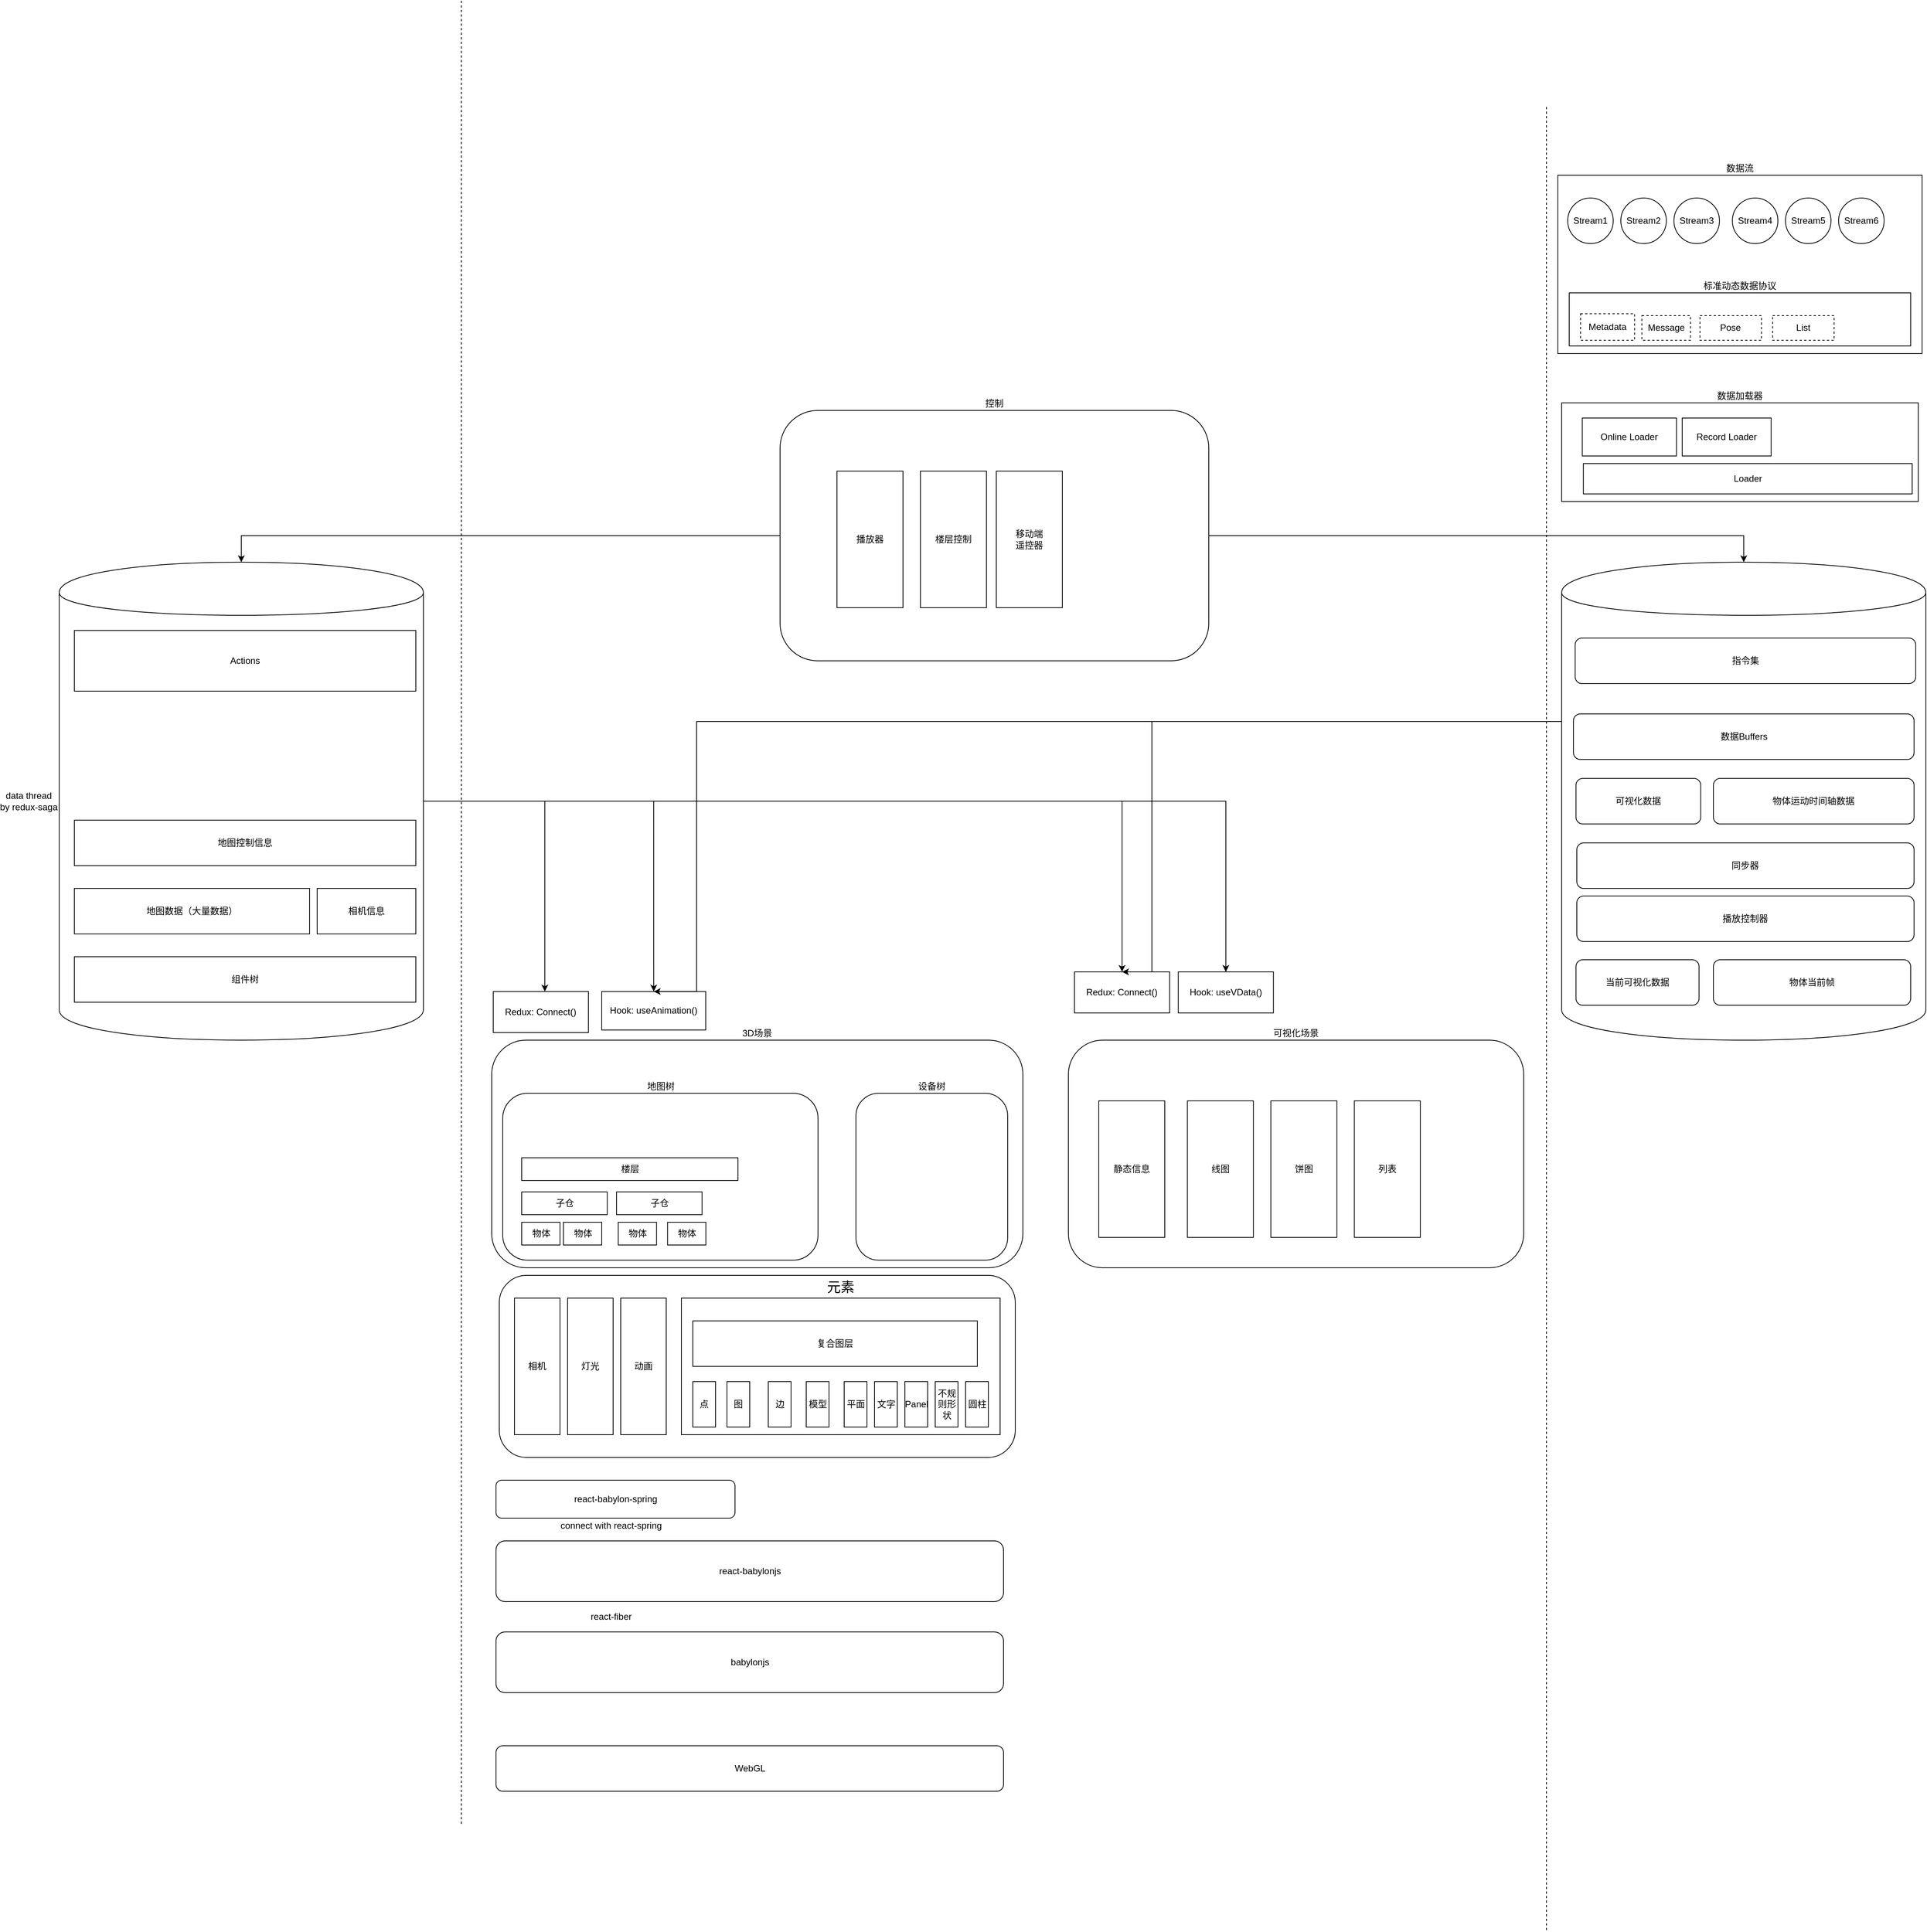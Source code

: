 <mxfile version="12.9.3" type="github">
  <diagram id="kbm905aHLV5Dr9nUJAch" name="Page-1">
    <mxGraphModel dx="4600" dy="2772" grid="1" gridSize="10" guides="1" tooltips="1" connect="1" arrows="1" fold="1" page="1" pageScale="1" pageWidth="827" pageHeight="1169" math="0" shadow="0">
      <root>
        <mxCell id="0" />
        <mxCell id="1" parent="0" />
        <mxCell id="G_mRowMAx6_Zk3fWA19y-172" value="可视化场景" style="rounded=1;whiteSpace=wrap;html=1;labelPosition=center;verticalLabelPosition=top;align=center;verticalAlign=bottom;" parent="1" vertex="1">
          <mxGeometry x="340" y="270" width="600" height="300" as="geometry" />
        </mxCell>
        <mxCell id="G_mRowMAx6_Zk3fWA19y-164" value="3D场景" style="rounded=1;whiteSpace=wrap;html=1;labelPosition=center;verticalLabelPosition=top;align=center;verticalAlign=bottom;" parent="1" vertex="1">
          <mxGeometry x="-420" y="270" width="700" height="300" as="geometry" />
        </mxCell>
        <mxCell id="G_mRowMAx6_Zk3fWA19y-107" value="地图树" style="rounded=1;whiteSpace=wrap;html=1;labelPosition=center;verticalLabelPosition=top;align=center;verticalAlign=bottom;" parent="1" vertex="1">
          <mxGeometry x="-405.5" y="340" width="415.5" height="220" as="geometry" />
        </mxCell>
        <mxCell id="UeCTLoyQdsgvgEPBuvyG-19" value="" style="group" parent="1" vertex="1" connectable="0">
          <mxGeometry x="-490" y="510" width="760" height="310" as="geometry" />
        </mxCell>
        <mxCell id="Kp7RcIrqSu2gTxTqtwUE-7" value="" style="rounded=1;whiteSpace=wrap;html=1;" parent="UeCTLoyQdsgvgEPBuvyG-19" vertex="1">
          <mxGeometry x="80" y="70" width="680" height="240" as="geometry" />
        </mxCell>
        <mxCell id="Kp7RcIrqSu2gTxTqtwUE-17" value="相机" style="rounded=0;whiteSpace=wrap;html=1;fontSize=12;" parent="UeCTLoyQdsgvgEPBuvyG-19" vertex="1">
          <mxGeometry x="100" y="100" width="60" height="180" as="geometry" />
        </mxCell>
        <mxCell id="Kp7RcIrqSu2gTxTqtwUE-18" value="灯光" style="rounded=0;whiteSpace=wrap;html=1;fontSize=12;" parent="UeCTLoyQdsgvgEPBuvyG-19" vertex="1">
          <mxGeometry x="170" y="100" width="60" height="180" as="geometry" />
        </mxCell>
        <mxCell id="Kp7RcIrqSu2gTxTqtwUE-21" value="元素" style="rounded=0;whiteSpace=wrap;html=1;fontSize=18;labelPosition=center;verticalLabelPosition=top;align=center;verticalAlign=bottom;" parent="UeCTLoyQdsgvgEPBuvyG-19" vertex="1">
          <mxGeometry x="320" y="100" width="420" height="180" as="geometry" />
        </mxCell>
        <mxCell id="Kp7RcIrqSu2gTxTqtwUE-28" value="图" style="rounded=0;whiteSpace=wrap;html=1;fontSize=12;" parent="UeCTLoyQdsgvgEPBuvyG-19" vertex="1">
          <mxGeometry x="380" y="210" width="30" height="60" as="geometry" />
        </mxCell>
        <mxCell id="Kp7RcIrqSu2gTxTqtwUE-29" value="边" style="rounded=0;whiteSpace=wrap;html=1;fontSize=12;" parent="UeCTLoyQdsgvgEPBuvyG-19" vertex="1">
          <mxGeometry x="434.5" y="210" width="30" height="60" as="geometry" />
        </mxCell>
        <mxCell id="Kp7RcIrqSu2gTxTqtwUE-32" value="模型" style="rounded=0;whiteSpace=wrap;html=1;fontSize=12;" parent="UeCTLoyQdsgvgEPBuvyG-19" vertex="1">
          <mxGeometry x="484.5" y="210" width="30" height="60" as="geometry" />
        </mxCell>
        <mxCell id="Kp7RcIrqSu2gTxTqtwUE-37" value="点" style="rounded=0;whiteSpace=wrap;html=1;fontSize=12;" parent="UeCTLoyQdsgvgEPBuvyG-19" vertex="1">
          <mxGeometry x="335" y="210" width="30" height="60" as="geometry" />
        </mxCell>
        <mxCell id="Kp7RcIrqSu2gTxTqtwUE-111" value="动画" style="rounded=0;whiteSpace=wrap;html=1;fontSize=12;" parent="UeCTLoyQdsgvgEPBuvyG-19" vertex="1">
          <mxGeometry x="240" y="100" width="60" height="180" as="geometry" />
        </mxCell>
        <mxCell id="G_mRowMAx6_Zk3fWA19y-62" value="平面" style="rounded=0;whiteSpace=wrap;html=1;fontSize=12;" parent="UeCTLoyQdsgvgEPBuvyG-19" vertex="1">
          <mxGeometry x="534.5" y="210" width="30" height="60" as="geometry" />
        </mxCell>
        <mxCell id="G_mRowMAx6_Zk3fWA19y-63" value="文字" style="rounded=0;whiteSpace=wrap;html=1;fontSize=12;" parent="UeCTLoyQdsgvgEPBuvyG-19" vertex="1">
          <mxGeometry x="574.5" y="210" width="30" height="60" as="geometry" />
        </mxCell>
        <mxCell id="G_mRowMAx6_Zk3fWA19y-81" value="Panel" style="rounded=0;whiteSpace=wrap;html=1;fontSize=12;" parent="UeCTLoyQdsgvgEPBuvyG-19" vertex="1">
          <mxGeometry x="614.5" y="210" width="30" height="60" as="geometry" />
        </mxCell>
        <mxCell id="G_mRowMAx6_Zk3fWA19y-82" value="不规则形状" style="rounded=0;whiteSpace=wrap;html=1;fontSize=12;" parent="UeCTLoyQdsgvgEPBuvyG-19" vertex="1">
          <mxGeometry x="654.5" y="210" width="30" height="60" as="geometry" />
        </mxCell>
        <mxCell id="G_mRowMAx6_Zk3fWA19y-86" value="复合图层" style="rounded=0;whiteSpace=wrap;html=1;fontSize=12;" parent="UeCTLoyQdsgvgEPBuvyG-19" vertex="1">
          <mxGeometry x="335" y="130" width="375" height="60" as="geometry" />
        </mxCell>
        <mxCell id="G_mRowMAx6_Zk3fWA19y-106" value="圆柱" style="rounded=0;whiteSpace=wrap;html=1;fontSize=12;" parent="UeCTLoyQdsgvgEPBuvyG-19" vertex="1">
          <mxGeometry x="694.5" y="210" width="30" height="60" as="geometry" />
        </mxCell>
        <mxCell id="G_mRowMAx6_Zk3fWA19y-39" value="react-babylonjs" style="rounded=1;whiteSpace=wrap;html=1;" parent="1" vertex="1">
          <mxGeometry x="-414.37" y="930" width="668.87" height="80" as="geometry" />
        </mxCell>
        <mxCell id="G_mRowMAx6_Zk3fWA19y-40" value="react-babylon-spring" style="rounded=1;whiteSpace=wrap;html=1;" parent="1" vertex="1">
          <mxGeometry x="-414.37" y="850" width="315" height="50" as="geometry" />
        </mxCell>
        <mxCell id="G_mRowMAx6_Zk3fWA19y-41" value="babylonjs" style="rounded=1;whiteSpace=wrap;html=1;" parent="1" vertex="1">
          <mxGeometry x="-414.37" y="1050" width="668.87" height="80" as="geometry" />
        </mxCell>
        <mxCell id="G_mRowMAx6_Zk3fWA19y-43" value="WebGL" style="rounded=1;whiteSpace=wrap;html=1;" parent="1" vertex="1">
          <mxGeometry x="-414.37" y="1200" width="668.87" height="60" as="geometry" />
        </mxCell>
        <mxCell id="G_mRowMAx6_Zk3fWA19y-64" value="react-fiber" style="text;html=1;align=center;verticalAlign=middle;resizable=0;points=[];autosize=1;" parent="1" vertex="1">
          <mxGeometry x="-298.25" y="1020" width="70" height="20" as="geometry" />
        </mxCell>
        <mxCell id="G_mRowMAx6_Zk3fWA19y-85" value="connect with react-spring" style="text;html=1;align=center;verticalAlign=middle;resizable=0;points=[];autosize=1;" parent="1" vertex="1">
          <mxGeometry x="-338.25" y="900" width="150" height="20" as="geometry" />
        </mxCell>
        <mxCell id="Kp7RcIrqSu2gTxTqtwUE-27" value="楼层" style="rounded=0;whiteSpace=wrap;html=1;fontSize=12;" parent="1" vertex="1">
          <mxGeometry x="-380.5" y="425" width="285" height="30" as="geometry" />
        </mxCell>
        <mxCell id="Kp7RcIrqSu2gTxTqtwUE-30" value="子仓" style="rounded=0;whiteSpace=wrap;html=1;fontSize=12;" parent="1" vertex="1">
          <mxGeometry x="-380.5" y="470" width="112.75" height="30" as="geometry" />
        </mxCell>
        <mxCell id="G_mRowMAx6_Zk3fWA19y-111" value="设备树" style="rounded=1;whiteSpace=wrap;html=1;labelPosition=center;verticalLabelPosition=top;align=center;verticalAlign=bottom;" parent="1" vertex="1">
          <mxGeometry x="60" y="340" width="200" height="220" as="geometry" />
        </mxCell>
        <mxCell id="G_mRowMAx6_Zk3fWA19y-113" value="子仓" style="rounded=0;whiteSpace=wrap;html=1;fontSize=12;" parent="1" vertex="1">
          <mxGeometry x="-255.5" y="470" width="112.75" height="30" as="geometry" />
        </mxCell>
        <mxCell id="G_mRowMAx6_Zk3fWA19y-140" value="物体" style="rounded=0;whiteSpace=wrap;html=1;fontSize=12;" parent="1" vertex="1">
          <mxGeometry x="-380.5" y="510" width="50.5" height="30" as="geometry" />
        </mxCell>
        <mxCell id="G_mRowMAx6_Zk3fWA19y-141" value="物体" style="rounded=0;whiteSpace=wrap;html=1;fontSize=12;" parent="1" vertex="1">
          <mxGeometry x="-325.5" y="510" width="50.5" height="30" as="geometry" />
        </mxCell>
        <mxCell id="G_mRowMAx6_Zk3fWA19y-142" value="物体" style="rounded=0;whiteSpace=wrap;html=1;fontSize=12;" parent="1" vertex="1">
          <mxGeometry x="-253.25" y="510" width="50.5" height="30" as="geometry" />
        </mxCell>
        <mxCell id="G_mRowMAx6_Zk3fWA19y-144" value="物体" style="rounded=0;whiteSpace=wrap;html=1;fontSize=12;" parent="1" vertex="1">
          <mxGeometry x="-188.25" y="510" width="50.5" height="30" as="geometry" />
        </mxCell>
        <mxCell id="G_mRowMAx6_Zk3fWA19y-153" value="" style="group" parent="1" vertex="1" connectable="0">
          <mxGeometry x="-990" y="-360" width="480" height="630" as="geometry" />
        </mxCell>
        <mxCell id="G_mRowMAx6_Zk3fWA19y-114" value="&lt;div style=&quot;text-align: center&quot;&gt;&lt;span&gt;data thread&lt;/span&gt;&lt;/div&gt;&lt;div style=&quot;text-align: center&quot;&gt;&lt;span&gt;by redux-saga&lt;/span&gt;&lt;/div&gt;" style="shape=cylinder;whiteSpace=wrap;html=1;boundedLbl=1;backgroundOutline=1;labelPosition=left;verticalLabelPosition=middle;align=right;verticalAlign=middle;" parent="G_mRowMAx6_Zk3fWA19y-153" vertex="1">
          <mxGeometry width="480" height="630" as="geometry" />
        </mxCell>
        <mxCell id="G_mRowMAx6_Zk3fWA19y-110" value="地图数据（大量数据）" style="rounded=0;whiteSpace=wrap;html=1;fontSize=12;" parent="G_mRowMAx6_Zk3fWA19y-153" vertex="1">
          <mxGeometry x="20" y="430" width="310" height="60" as="geometry" />
        </mxCell>
        <mxCell id="G_mRowMAx6_Zk3fWA19y-117" value="组件树" style="rounded=0;whiteSpace=wrap;html=1;fontSize=12;" parent="G_mRowMAx6_Zk3fWA19y-153" vertex="1">
          <mxGeometry x="20" y="520" width="450" height="60" as="geometry" />
        </mxCell>
        <mxCell id="G_mRowMAx6_Zk3fWA19y-119" value="Actions" style="rounded=0;whiteSpace=wrap;html=1;" parent="G_mRowMAx6_Zk3fWA19y-153" vertex="1">
          <mxGeometry x="20" y="90" width="450" height="80" as="geometry" />
        </mxCell>
        <mxCell id="G_mRowMAx6_Zk3fWA19y-120" value="相机信息" style="rounded=0;whiteSpace=wrap;html=1;fontSize=12;" parent="G_mRowMAx6_Zk3fWA19y-153" vertex="1">
          <mxGeometry x="340" y="430" width="130" height="60" as="geometry" />
        </mxCell>
        <mxCell id="G_mRowMAx6_Zk3fWA19y-121" value="地图控制信息" style="rounded=0;whiteSpace=wrap;html=1;fontSize=12;" parent="G_mRowMAx6_Zk3fWA19y-153" vertex="1">
          <mxGeometry x="20" y="340" width="450" height="60" as="geometry" />
        </mxCell>
        <mxCell id="G_mRowMAx6_Zk3fWA19y-154" value="" style="group;labelPosition=right;verticalLabelPosition=middle;align=left;verticalAlign=middle;" parent="1" vertex="1" connectable="0">
          <mxGeometry x="990" y="-360" width="480" height="630" as="geometry" />
        </mxCell>
        <mxCell id="G_mRowMAx6_Zk3fWA19y-127" value="&lt;div style=&quot;text-align: center&quot;&gt;&lt;br&gt;&lt;/div&gt;" style="shape=cylinder;whiteSpace=wrap;html=1;boundedLbl=1;backgroundOutline=1;labelPosition=left;verticalLabelPosition=middle;align=right;verticalAlign=middle;" parent="G_mRowMAx6_Zk3fWA19y-154" vertex="1">
          <mxGeometry width="480" height="630" as="geometry" />
        </mxCell>
        <mxCell id="G_mRowMAx6_Zk3fWA19y-129" value="数据Buffers" style="rounded=1;whiteSpace=wrap;html=1;" parent="G_mRowMAx6_Zk3fWA19y-154" vertex="1">
          <mxGeometry x="15.57" y="200" width="448.87" height="60" as="geometry" />
        </mxCell>
        <mxCell id="G_mRowMAx6_Zk3fWA19y-131" value="物体运动时间轴数据" style="rounded=1;whiteSpace=wrap;html=1;" parent="G_mRowMAx6_Zk3fWA19y-154" vertex="1">
          <mxGeometry x="200" y="285" width="264.44" height="60" as="geometry" />
        </mxCell>
        <mxCell id="G_mRowMAx6_Zk3fWA19y-132" value="可视化数据" style="rounded=1;whiteSpace=wrap;html=1;" parent="G_mRowMAx6_Zk3fWA19y-154" vertex="1">
          <mxGeometry x="18.9" y="285" width="164.43" height="60" as="geometry" />
        </mxCell>
        <mxCell id="G_mRowMAx6_Zk3fWA19y-135" value="播放控制器" style="rounded=1;whiteSpace=wrap;html=1;" parent="G_mRowMAx6_Zk3fWA19y-154" vertex="1">
          <mxGeometry x="20.01" y="440" width="444.43" height="60" as="geometry" />
        </mxCell>
        <mxCell id="G_mRowMAx6_Zk3fWA19y-136" value="当前可视化数据" style="rounded=1;whiteSpace=wrap;html=1;" parent="G_mRowMAx6_Zk3fWA19y-154" vertex="1">
          <mxGeometry x="18.9" y="524" width="162.21" height="60" as="geometry" />
        </mxCell>
        <mxCell id="G_mRowMAx6_Zk3fWA19y-137" value="物体当前帧" style="rounded=1;whiteSpace=wrap;html=1;" parent="G_mRowMAx6_Zk3fWA19y-154" vertex="1">
          <mxGeometry x="200" y="524" width="260" height="60" as="geometry" />
        </mxCell>
        <mxCell id="G_mRowMAx6_Zk3fWA19y-138" value="指令集" style="rounded=1;whiteSpace=wrap;html=1;" parent="G_mRowMAx6_Zk3fWA19y-154" vertex="1">
          <mxGeometry x="17.79" y="100" width="448.87" height="60" as="geometry" />
        </mxCell>
        <mxCell id="OYR4AbBBOLj8Olsny7-R-40" value="同步器" style="rounded=1;whiteSpace=wrap;html=1;" vertex="1" parent="G_mRowMAx6_Zk3fWA19y-154">
          <mxGeometry x="20.01" y="370" width="444.43" height="60" as="geometry" />
        </mxCell>
        <mxCell id="G_mRowMAx6_Zk3fWA19y-173" value="静态信息" style="rounded=0;whiteSpace=wrap;html=1;" parent="1" vertex="1">
          <mxGeometry x="380" y="350" width="87" height="180" as="geometry" />
        </mxCell>
        <mxCell id="G_mRowMAx6_Zk3fWA19y-176" value="线图" style="rounded=0;whiteSpace=wrap;html=1;" parent="1" vertex="1">
          <mxGeometry x="496.8" y="350" width="87" height="180" as="geometry" />
        </mxCell>
        <mxCell id="G_mRowMAx6_Zk3fWA19y-179" value="Hook: useVData()" style="rounded=0;whiteSpace=wrap;html=1;" parent="1" vertex="1">
          <mxGeometry x="484.792" y="180.004" width="125.408" height="54.118" as="geometry" />
        </mxCell>
        <mxCell id="G_mRowMAx6_Zk3fWA19y-183" value="Hook: useAnimation()" style="rounded=0;whiteSpace=wrap;html=1;" parent="1" vertex="1">
          <mxGeometry x="-275.005" y="205.886" width="137.062" height="50.735" as="geometry" />
        </mxCell>
        <mxCell id="G_mRowMAx6_Zk3fWA19y-184" value="Redux: Connect()" style="rounded=0;whiteSpace=wrap;html=1;" parent="1" vertex="1">
          <mxGeometry x="348.002" y="180.004" width="125.408" height="54.118" as="geometry" />
        </mxCell>
        <mxCell id="G_mRowMAx6_Zk3fWA19y-185" value="Redux: Connect()" style="rounded=0;whiteSpace=wrap;html=1;" parent="1" vertex="1">
          <mxGeometry x="-417.958" y="205.884" width="125.408" height="54.118" as="geometry" />
        </mxCell>
        <mxCell id="OYR4AbBBOLj8Olsny7-R-13" value="" style="group" vertex="1" connectable="0" parent="1">
          <mxGeometry x="985" y="-870" width="480" height="235" as="geometry" />
        </mxCell>
        <mxCell id="G_mRowMAx6_Zk3fWA19y-187" value="数据流" style="rounded=0;whiteSpace=wrap;html=1;fillColor=#ffffff;fontSize=12;labelPosition=center;verticalLabelPosition=top;align=center;verticalAlign=bottom;" parent="OYR4AbBBOLj8Olsny7-R-13" vertex="1">
          <mxGeometry width="480" height="235" as="geometry" />
        </mxCell>
        <mxCell id="G_mRowMAx6_Zk3fWA19y-188" value="Stream1" style="ellipse;whiteSpace=wrap;html=1;aspect=fixed;" parent="OYR4AbBBOLj8Olsny7-R-13" vertex="1">
          <mxGeometry x="13" y="30" width="60" height="60" as="geometry" />
        </mxCell>
        <mxCell id="G_mRowMAx6_Zk3fWA19y-189" value="Stream2" style="ellipse;whiteSpace=wrap;html=1;aspect=fixed;" parent="OYR4AbBBOLj8Olsny7-R-13" vertex="1">
          <mxGeometry x="83" y="30" width="60" height="60" as="geometry" />
        </mxCell>
        <mxCell id="G_mRowMAx6_Zk3fWA19y-190" value="Stream3" style="ellipse;whiteSpace=wrap;html=1;aspect=fixed;" parent="OYR4AbBBOLj8Olsny7-R-13" vertex="1">
          <mxGeometry x="153" y="30" width="60" height="60" as="geometry" />
        </mxCell>
        <mxCell id="OYR4AbBBOLj8Olsny7-R-1" value="" style="group" vertex="1" connectable="0" parent="OYR4AbBBOLj8Olsny7-R-13">
          <mxGeometry x="15" y="115" width="450" height="120" as="geometry" />
        </mxCell>
        <mxCell id="UeCTLoyQdsgvgEPBuvyG-13" value="" style="group" parent="OYR4AbBBOLj8Olsny7-R-1" vertex="1" connectable="0">
          <mxGeometry y="10" width="450" height="110" as="geometry" />
        </mxCell>
        <mxCell id="UeCTLoyQdsgvgEPBuvyG-3" value="标准动态数据协议" style="rounded=0;whiteSpace=wrap;html=1;fillColor=#ffffff;fontSize=12;labelPosition=center;verticalLabelPosition=top;align=center;verticalAlign=bottom;" parent="UeCTLoyQdsgvgEPBuvyG-13" vertex="1">
          <mxGeometry y="30" width="450" height="70" as="geometry" />
        </mxCell>
        <mxCell id="Kp7RcIrqSu2gTxTqtwUE-86" value="Metadata" style="rounded=0;whiteSpace=wrap;html=1;fillColor=#ffffff;fontSize=12;dashed=1;" parent="UeCTLoyQdsgvgEPBuvyG-13" vertex="1">
          <mxGeometry x="14.955" y="57.5" width="71.215" height="35" as="geometry" />
        </mxCell>
        <mxCell id="Kp7RcIrqSu2gTxTqtwUE-87" value="Message" style="rounded=0;whiteSpace=wrap;html=1;dashed=1;fillColor=#ffffff;fontSize=12;labelPosition=center;verticalLabelPosition=middle;align=center;verticalAlign=middle;" parent="UeCTLoyQdsgvgEPBuvyG-13" vertex="1">
          <mxGeometry x="95.745" y="60" width="64.053" height="32.5" as="geometry" />
        </mxCell>
        <mxCell id="OYR4AbBBOLj8Olsny7-R-2" value="Pose" style="rounded=0;whiteSpace=wrap;html=1;dashed=1;fillColor=#ffffff;fontSize=12;labelPosition=center;verticalLabelPosition=middle;align=center;verticalAlign=middle;" vertex="1" parent="UeCTLoyQdsgvgEPBuvyG-13">
          <mxGeometry x="172.336" y="60" width="81" height="32.5" as="geometry" />
        </mxCell>
        <mxCell id="OYR4AbBBOLj8Olsny7-R-9" value="List" style="rounded=0;whiteSpace=wrap;html=1;dashed=1;fillColor=#ffffff;fontSize=12;labelPosition=center;verticalLabelPosition=middle;align=center;verticalAlign=middle;" vertex="1" parent="UeCTLoyQdsgvgEPBuvyG-13">
          <mxGeometry x="268.081" y="60" width="81" height="32.5" as="geometry" />
        </mxCell>
        <mxCell id="OYR4AbBBOLj8Olsny7-R-10" value="Stream4" style="ellipse;whiteSpace=wrap;html=1;aspect=fixed;" vertex="1" parent="OYR4AbBBOLj8Olsny7-R-13">
          <mxGeometry x="230" y="30" width="60" height="60" as="geometry" />
        </mxCell>
        <mxCell id="OYR4AbBBOLj8Olsny7-R-11" value="Stream5" style="ellipse;whiteSpace=wrap;html=1;aspect=fixed;" vertex="1" parent="OYR4AbBBOLj8Olsny7-R-13">
          <mxGeometry x="300" y="30" width="60" height="60" as="geometry" />
        </mxCell>
        <mxCell id="OYR4AbBBOLj8Olsny7-R-12" value="Stream6" style="ellipse;whiteSpace=wrap;html=1;aspect=fixed;" vertex="1" parent="OYR4AbBBOLj8Olsny7-R-13">
          <mxGeometry x="370" y="30" width="60" height="60" as="geometry" />
        </mxCell>
        <mxCell id="OYR4AbBBOLj8Olsny7-R-14" value="" style="group" vertex="1" connectable="0" parent="1">
          <mxGeometry x="990" y="-570" width="470" height="130" as="geometry" />
        </mxCell>
        <mxCell id="OYR4AbBBOLj8Olsny7-R-15" value="数据加载器" style="rounded=0;whiteSpace=wrap;html=1;fillColor=#ffffff;fontSize=12;labelPosition=center;verticalLabelPosition=top;align=center;verticalAlign=bottom;" vertex="1" parent="OYR4AbBBOLj8Olsny7-R-14">
          <mxGeometry width="470.0" height="130" as="geometry" />
        </mxCell>
        <mxCell id="OYR4AbBBOLj8Olsny7-R-16" value="Online Loader" style="rounded=0;whiteSpace=wrap;html=1;fillColor=#ffffff;fontSize=12;" vertex="1" parent="OYR4AbBBOLj8Olsny7-R-14">
          <mxGeometry x="27.226" y="20" width="124.091" height="50" as="geometry" />
        </mxCell>
        <mxCell id="OYR4AbBBOLj8Olsny7-R-17" value="Record Loader" style="rounded=0;whiteSpace=wrap;html=1;fillColor=#ffffff;fontSize=12;" vertex="1" parent="OYR4AbBBOLj8Olsny7-R-14">
          <mxGeometry x="158.917" y="20" width="117.213" height="50" as="geometry" />
        </mxCell>
        <mxCell id="OYR4AbBBOLj8Olsny7-R-18" value="Loader" style="rounded=0;whiteSpace=wrap;html=1;fillColor=#ffffff;fontSize=12;" vertex="1" parent="OYR4AbBBOLj8Olsny7-R-14">
          <mxGeometry x="28.659" y="80" width="433.317" height="40" as="geometry" />
        </mxCell>
        <mxCell id="OYR4AbBBOLj8Olsny7-R-44" value="列表" style="rounded=0;whiteSpace=wrap;html=1;" vertex="1" parent="1">
          <mxGeometry x="716.8" y="350" width="87" height="180" as="geometry" />
        </mxCell>
        <mxCell id="OYR4AbBBOLj8Olsny7-R-48" value="饼图" style="rounded=0;whiteSpace=wrap;html=1;" vertex="1" parent="1">
          <mxGeometry x="606.8" y="350" width="87" height="180" as="geometry" />
        </mxCell>
        <mxCell id="OYR4AbBBOLj8Olsny7-R-57" value="" style="group" vertex="1" connectable="0" parent="1">
          <mxGeometry x="-40" y="-560" width="565" height="330" as="geometry" />
        </mxCell>
        <mxCell id="OYR4AbBBOLj8Olsny7-R-56" value="控制" style="rounded=1;whiteSpace=wrap;html=1;labelPosition=center;verticalLabelPosition=top;align=center;verticalAlign=bottom;" vertex="1" parent="OYR4AbBBOLj8Olsny7-R-57">
          <mxGeometry width="565" height="330" as="geometry" />
        </mxCell>
        <mxCell id="OYR4AbBBOLj8Olsny7-R-42" value="播放器" style="rounded=0;whiteSpace=wrap;html=1;" vertex="1" parent="OYR4AbBBOLj8Olsny7-R-57">
          <mxGeometry x="75.0" y="80" width="87" height="180" as="geometry" />
        </mxCell>
        <mxCell id="OYR4AbBBOLj8Olsny7-R-45" value="楼层控制" style="rounded=0;whiteSpace=wrap;html=1;" vertex="1" parent="OYR4AbBBOLj8Olsny7-R-57">
          <mxGeometry x="185.0" y="80" width="87" height="180" as="geometry" />
        </mxCell>
        <mxCell id="OYR4AbBBOLj8Olsny7-R-46" value="移动端&lt;br&gt;遥控器" style="rounded=0;whiteSpace=wrap;html=1;" vertex="1" parent="OYR4AbBBOLj8Olsny7-R-57">
          <mxGeometry x="285.0" y="80" width="87" height="180" as="geometry" />
        </mxCell>
        <mxCell id="OYR4AbBBOLj8Olsny7-R-61" style="edgeStyle=orthogonalEdgeStyle;rounded=0;orthogonalLoop=1;jettySize=auto;html=1;" edge="1" parent="1" source="OYR4AbBBOLj8Olsny7-R-56" target="G_mRowMAx6_Zk3fWA19y-114">
          <mxGeometry relative="1" as="geometry">
            <Array as="points">
              <mxPoint x="-750" y="-395" />
            </Array>
          </mxGeometry>
        </mxCell>
        <mxCell id="OYR4AbBBOLj8Olsny7-R-62" style="edgeStyle=orthogonalEdgeStyle;rounded=0;orthogonalLoop=1;jettySize=auto;html=1;" edge="1" parent="1" source="OYR4AbBBOLj8Olsny7-R-56" target="G_mRowMAx6_Zk3fWA19y-127">
          <mxGeometry relative="1" as="geometry">
            <Array as="points">
              <mxPoint x="1230" y="-395" />
            </Array>
          </mxGeometry>
        </mxCell>
        <mxCell id="OYR4AbBBOLj8Olsny7-R-67" value="" style="endArrow=none;dashed=1;html=1;" edge="1" parent="1">
          <mxGeometry width="50" height="50" relative="1" as="geometry">
            <mxPoint x="-460" y="1303" as="sourcePoint" />
            <mxPoint x="-460" y="-1100" as="targetPoint" />
          </mxGeometry>
        </mxCell>
        <mxCell id="OYR4AbBBOLj8Olsny7-R-68" value="" style="endArrow=none;dashed=1;html=1;" edge="1" parent="1">
          <mxGeometry width="50" height="50" relative="1" as="geometry">
            <mxPoint x="970" y="1443.0" as="sourcePoint" />
            <mxPoint x="970" y="-960" as="targetPoint" />
          </mxGeometry>
        </mxCell>
        <mxCell id="OYR4AbBBOLj8Olsny7-R-69" style="edgeStyle=orthogonalEdgeStyle;rounded=0;orthogonalLoop=1;jettySize=auto;html=1;" edge="1" parent="1" source="G_mRowMAx6_Zk3fWA19y-114" target="G_mRowMAx6_Zk3fWA19y-185">
          <mxGeometry relative="1" as="geometry">
            <Array as="points">
              <mxPoint x="-350" y="-45" />
            </Array>
          </mxGeometry>
        </mxCell>
        <mxCell id="OYR4AbBBOLj8Olsny7-R-70" style="edgeStyle=orthogonalEdgeStyle;rounded=0;orthogonalLoop=1;jettySize=auto;html=1;entryX=0.5;entryY=0;entryDx=0;entryDy=0;" edge="1" parent="1" source="G_mRowMAx6_Zk3fWA19y-114" target="G_mRowMAx6_Zk3fWA19y-183">
          <mxGeometry relative="1" as="geometry" />
        </mxCell>
        <mxCell id="OYR4AbBBOLj8Olsny7-R-71" style="edgeStyle=orthogonalEdgeStyle;rounded=0;orthogonalLoop=1;jettySize=auto;html=1;entryX=0.5;entryY=0;entryDx=0;entryDy=0;" edge="1" parent="1" source="G_mRowMAx6_Zk3fWA19y-114" target="G_mRowMAx6_Zk3fWA19y-184">
          <mxGeometry relative="1" as="geometry" />
        </mxCell>
        <mxCell id="OYR4AbBBOLj8Olsny7-R-72" style="edgeStyle=orthogonalEdgeStyle;rounded=0;orthogonalLoop=1;jettySize=auto;html=1;entryX=0.5;entryY=0;entryDx=0;entryDy=0;" edge="1" parent="1" source="G_mRowMAx6_Zk3fWA19y-114" target="G_mRowMAx6_Zk3fWA19y-179">
          <mxGeometry relative="1" as="geometry" />
        </mxCell>
        <mxCell id="OYR4AbBBOLj8Olsny7-R-78" style="edgeStyle=orthogonalEdgeStyle;rounded=0;orthogonalLoop=1;jettySize=auto;html=1;entryX=0.5;entryY=0;entryDx=0;entryDy=0;" edge="1" parent="1" source="G_mRowMAx6_Zk3fWA19y-127" target="G_mRowMAx6_Zk3fWA19y-183">
          <mxGeometry relative="1" as="geometry">
            <Array as="points">
              <mxPoint x="-150" y="-150" />
              <mxPoint x="-150" y="206" />
            </Array>
          </mxGeometry>
        </mxCell>
        <mxCell id="OYR4AbBBOLj8Olsny7-R-79" style="edgeStyle=orthogonalEdgeStyle;rounded=0;orthogonalLoop=1;jettySize=auto;html=1;entryX=0.5;entryY=0;entryDx=0;entryDy=0;" edge="1" parent="1" source="G_mRowMAx6_Zk3fWA19y-127" target="G_mRowMAx6_Zk3fWA19y-184">
          <mxGeometry relative="1" as="geometry">
            <Array as="points">
              <mxPoint x="450" y="-150" />
              <mxPoint x="450" y="180" />
            </Array>
          </mxGeometry>
        </mxCell>
      </root>
    </mxGraphModel>
  </diagram>
</mxfile>
